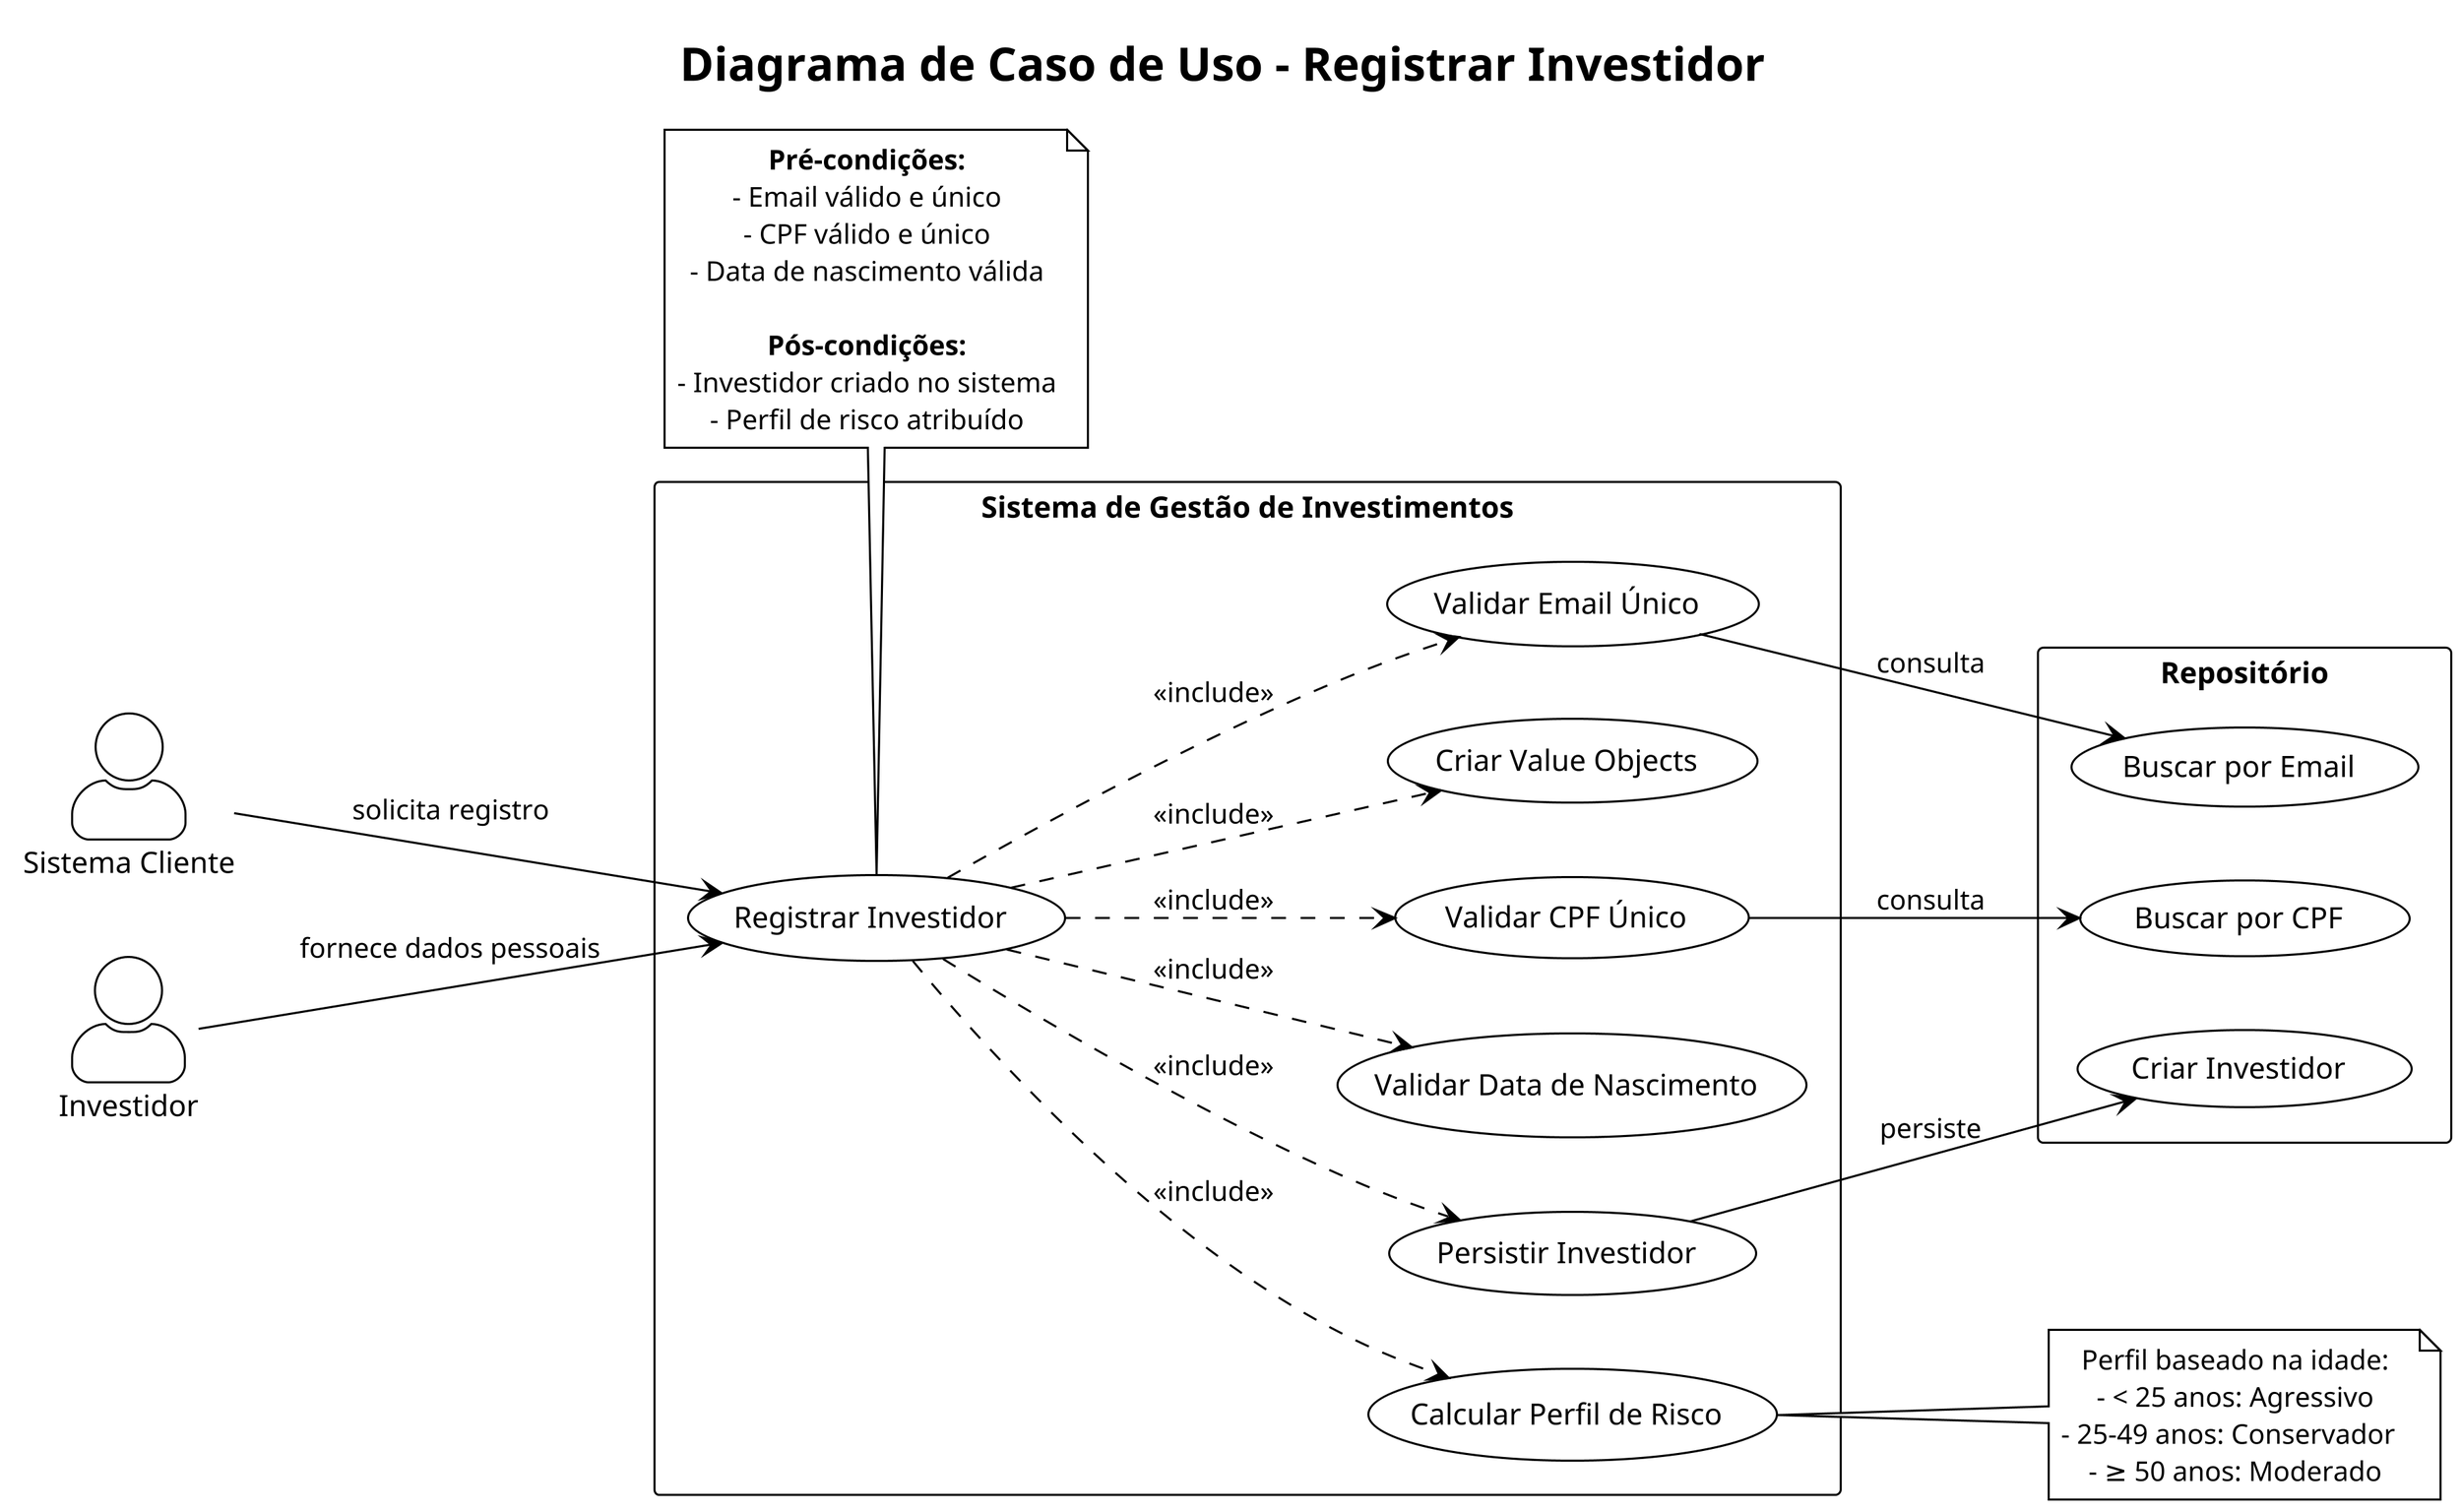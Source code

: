 @startuml Caso de Uso - Registrar Investidor
!theme plain
skinparam dpi 300
skinparam actorStyle awesome
skinparam packageStyle rectangle
skinparam backgroundColor white
skinparam defaultTextAlignment center
left to right direction

title Diagrama de Caso de Uso - Registrar Investidor

actor "Sistema Cliente" as Client
actor "Investidor" as Investor

package "Sistema de Gestão de Investimentos" {
    usecase "Registrar Investidor" as UC1
    usecase "Validar Email Único" as UC2
    usecase "Validar CPF Único" as UC3
    usecase "Validar Data de Nascimento" as UC4
    usecase "Calcular Perfil de Risco" as UC5
    usecase "Criar Value Objects" as UC6
    usecase "Persistir Investidor" as UC7
}

package "Repositório" {
    usecase "Buscar por Email" as R1
    usecase "Buscar por CPF" as R2
    usecase "Criar Investidor" as R3
}

Client --> UC1 : solicita registro
Investor --> UC1 : fornece dados pessoais

UC1 ..> UC2 : <<include>>
UC1 ..> UC3 : <<include>>
UC1 ..> UC4 : <<include>>
UC1 ..> UC5 : <<include>>
UC1 ..> UC6 : <<include>>
UC1 ..> UC7 : <<include>>

UC2 --> R1 : consulta
UC3 --> R2 : consulta
UC7 --> R3 : persiste

note right of UC5
  Perfil baseado na idade:
  - < 25 anos: Agressivo
  - 25-49 anos: Conservador  
  - ≥ 50 anos: Moderado
end note

note bottom of UC1
  **Pré-condições:**
  - Email válido e único
  - CPF válido e único
  - Data de nascimento válida
  
  **Pós-condições:**
  - Investidor criado no sistema
  - Perfil de risco atribuído
end note

@enduml